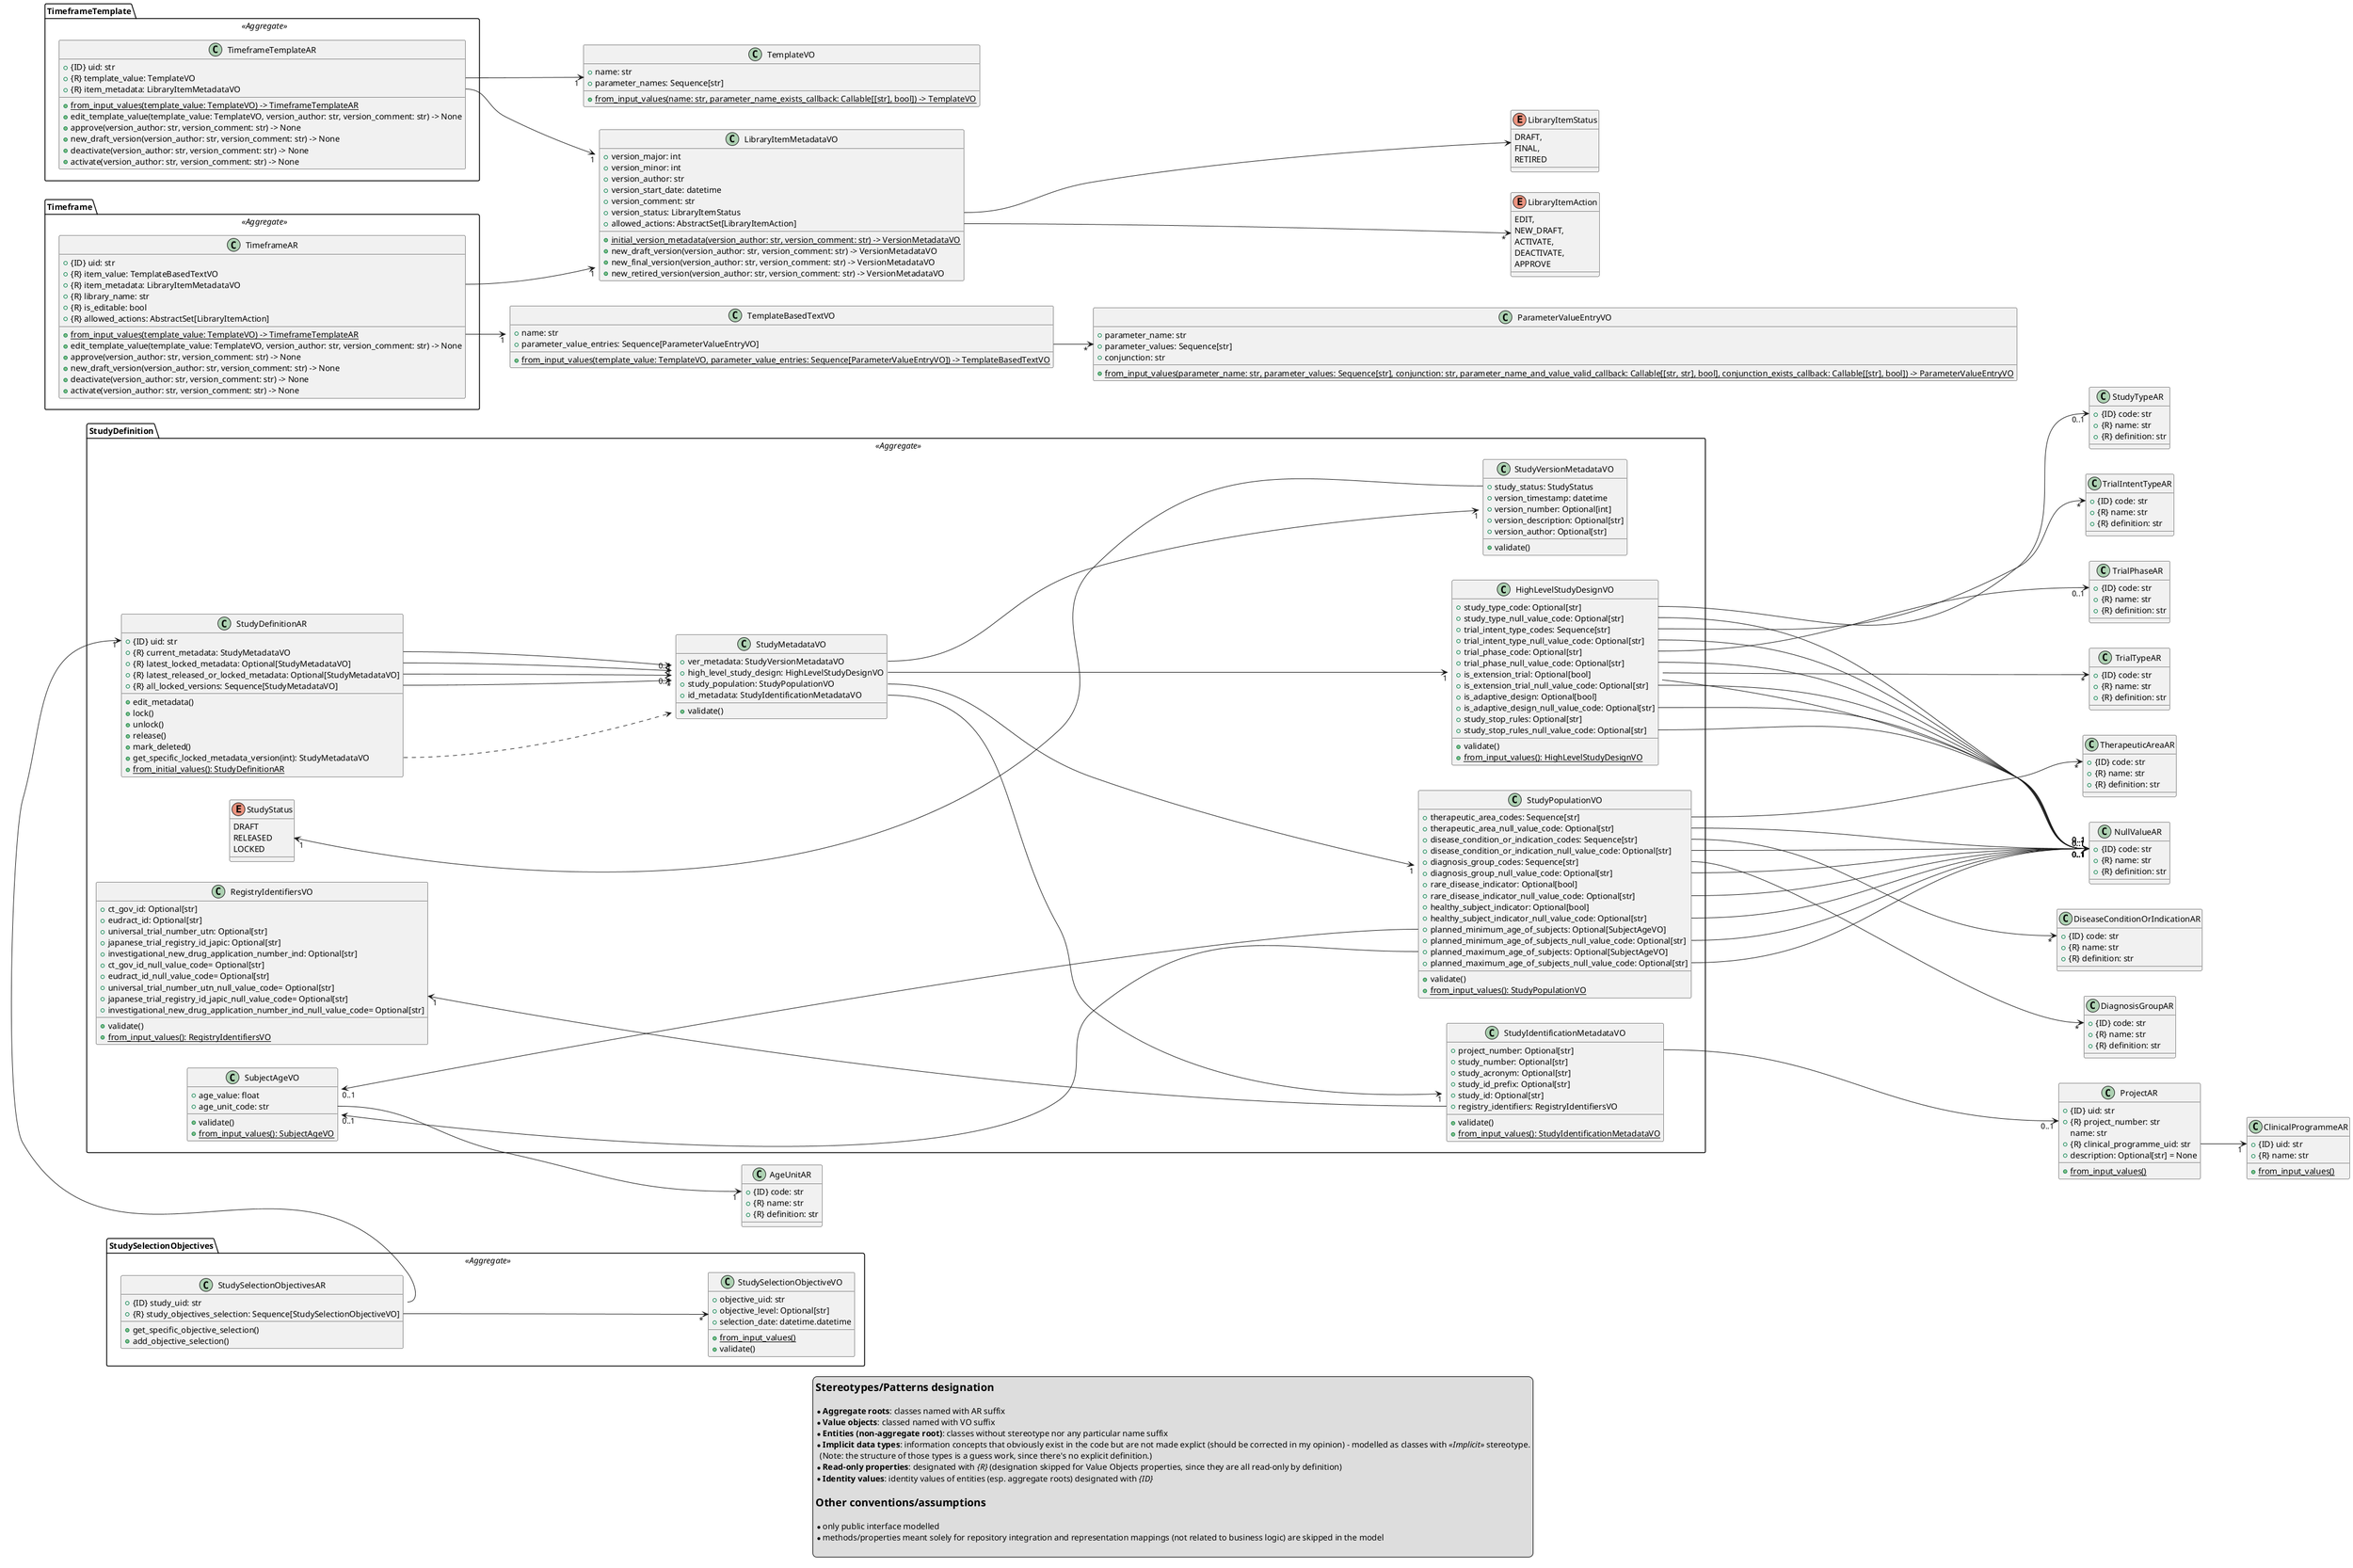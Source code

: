 @startuml domain_model

left to right direction

!procedure $simple_dictionary($dictionary_name) 

    class $dictionary_name {
        + {ID} code: str
        + {R} name: str
        + {R} definition: str
    }

!endprocedure

$simple_dictionary("TherapeuticAreaAR")
$simple_dictionary("DiagnosisGroupAR")
$simple_dictionary("DiseaseConditionOrIndicationAR")
$simple_dictionary("StudyTypeAR")
$simple_dictionary("TrialIntentTypeAR")
$simple_dictionary("TrialTypeAR")
$simple_dictionary("TrialPhaseAR")
$simple_dictionary("NullValueAR")
$simple_dictionary("AgeUnitAR")


class ClinicalProgrammeAR {
    + {ID} uid: str
    + {R} name: str
    + {static} from_input_values()
}

class ProjectAR {
    + {ID} uid: str
    + {R} project_number: str
    name: str
    + {R} clinical_programme_uid: str
    + description: Optional[str] = None
    + {static} from_input_values()
}
ProjectAR::clinical_programme_uid --> "1" ClinicalProgrammeAR::uid



package StudyDefinition <<Aggregate>> {

    enum StudyStatus {
        DRAFT
        RELEASED
        LOCKED
    }

    class StudyDefinitionAR {
        + {ID} uid: str
        + {R} current_metadata: StudyMetadataVO
        + {R} latest_locked_metadata: Optional[StudyMetadataVO]
        + {R} latest_released_or_locked_metadata: Optional[StudyMetadataVO]
        + {R} all_locked_versions: Sequence[StudyMetadataVO]
        + edit_metadata()
        + lock()
        + unlock()
        + release()
        + mark_deleted()
        + get_specific_locked_metadata_version(int): StudyMetadataVO
        + {static} from_initial_values(): StudyDefinitionAR
    }
    StudyDefinitionAR::current_metadata --> "1" StudyMetadataVO
    StudyDefinitionAR::latest_locked_metadata --> "0..1" StudyMetadataVO
    StudyDefinitionAR::latest_released_or_locked_metadata --> "0..1" StudyMetadataVO
    StudyDefinitionAR::all_locked_versions --> "*" StudyMetadataVO
    StudyDefinitionAR::get_specific_locked_metadata_version ..> StudyMetadataVO

    class StudyMetadataVO {
        + ver_metadata: StudyVersionMetadataVO
        + high_level_study_design: HighLevelStudyDesignVO
        + study_population: StudyPopulationVO
        + id_metadata: StudyIdentificationMetadataVO
        + validate()
    }
    StudyMetadataVO::ver_metadata --> "1" StudyVersionMetadataVO
    StudyMetadataVO::id_metadata --> "1" StudyIdentificationMetadataVO
    StudyMetadataVO::study_population --> "1" StudyPopulationVO 
    StudyMetadataVO::high_level_study_design --> "1" HighLevelStudyDesignVO

    class StudyVersionMetadataVO {
        + study_status: StudyStatus
        + version_timestamp: datetime
        + version_number: Optional[int]
        + version_description: Optional[str]
        + version_author: Optional[str]
        + validate()
    }
    StudyVersionMetadataVO::study_status -[norank]-> "1" StudyStatus
    'StudyStatus "1" <-- VersionMetadataVO::study_status

    class StudyIdentificationMetadataVO  {
        +   project_number: Optional[str]
        +   study_number: Optional[str]
        +   study_acronym: Optional[str]
        +   study_id_prefix: Optional[str]
        +   study_id: Optional[str]
        +   registry_identifiers: RegistryIdentifiersVO
        +   validate()
        +   {static} from_input_values(): StudyIdentificationMetadataVO
    }
    StudyIdentificationMetadataVO::project_number --> "0..1" ProjectAR::project_number
    StudyIdentificationMetadataVO::registry_identifiers -[norank]-> "1" RegistryIdentifiersVO

    class RegistryIdentifiersVO {
        + ct_gov_id: Optional[str]
        + eudract_id: Optional[str]
        + universal_trial_number_utn: Optional[str]
        + japanese_trial_registry_id_japic: Optional[str]
        + investigational_new_drug_application_number_ind: Optional[str]
        + ct_gov_id_null_value_code= Optional[str]
        + eudract_id_null_value_code= Optional[str]
        + universal_trial_number_utn_null_value_code= Optional[str]
        + japanese_trial_registry_id_japic_null_value_code= Optional[str]
        + investigational_new_drug_application_number_ind_null_value_code= Optional[str]
        + validate()
        + {static} from_input_values(): RegistryIdentifiersVO

    }


    class HighLevelStudyDesignVO {
            + study_type_code: Optional[str]
            + study_type_null_value_code: Optional[str]
            + trial_intent_type_codes: Sequence[str]
            + trial_intent_type_null_value_code: Optional[str]
            + trial_phase_code: Optional[str]
            + trial_phase_null_value_code: Optional[str]
            + is_extension_trial: Optional[bool]
            + is_extension_trial_null_value_code: Optional[str]
            + is_adaptive_design: Optional[bool]
            + is_adaptive_design_null_value_code: Optional[str]
            + study_stop_rules: Optional[str]
            + study_stop_rules_null_value_code: Optional[str]
            + validate()
            + {static} from_input_values(): HighLevelStudyDesignVO
    }
    HighLevelStudyDesignVO::study_stop_rules_null_value_code -[norank]-> "0..1" NullValueAR::code
    HighLevelStudyDesignVO::study_type_code --> "0..1" StudyTypeAR::code
    HighLevelStudyDesignVO::study_type_null_value_code --> "0..1" NullValueAR::code
    HighLevelStudyDesignVO::trial_phase_code --> "0..1" TrialPhaseAR::code
    HighLevelStudyDesignVO::trial_phase_null_value_code --> "0..1" NullValueAR::code
    HighLevelStudyDesignVO::trial_type_codes --> "*" TrialTypeAR::code
    HighLevelStudyDesignVO::trial_type_null_value_code --> "0..1" NullValueAR::code
    HighLevelStudyDesignVO::trial_intent_type_codes --> "*" TrialIntentTypeAR::code
    HighLevelStudyDesignVO::trial_intent_type_null_value_code --> "0..1" NullValueAR::code
    HighLevelStudyDesignVO::is_adaptive_design_null_value_code --> "0..1" NullValueAR::code
    HighLevelStudyDesignVO::is_extension_trial_null_value_code --> "0..1" NullValueAR::code


    class StudyPopulationVO {
        + therapeutic_area_codes: Sequence[str]
        + therapeutic_area_null_value_code: Optional[str]
        + disease_condition_or_indication_codes: Sequence[str]
        + disease_condition_or_indication_null_value_code: Optional[str]
        + diagnosis_group_codes: Sequence[str]
        + diagnosis_group_null_value_code: Optional[str]
        + rare_disease_indicator: Optional[bool]
        + rare_disease_indicator_null_value_code: Optional[str]
        + healthy_subject_indicator: Optional[bool]
        + healthy_subject_indicator_null_value_code: Optional[str]
        + planned_minimum_age_of_subjects: Optional[SubjectAgeVO]
        + planned_minimum_age_of_subjects_null_value_code: Optional[str]
        + planned_maximum_age_of_subjects: Optional[SubjectAgeVO]
        + planned_maximum_age_of_subjects_null_value_code: Optional[str]
        + validate()
        + {static} from_input_values(): StudyPopulationVO
    }
    StudyPopulationVO::therapeutic_area_null_value_code --> "0..1" NullValueAR::code
    StudyPopulationVO::therapeutic_area_codes --> "*" TherapeuticAreaAR::code
    StudyPopulationVO::diagnosis_group_null_value_code --> "0..1" NullValueAR::code
    StudyPopulationVO::diagnosis_group_codes --> "*" DiagnosisGroupAR::code
    StudyPopulationVO::disease_condition_or_indication_null_value_code --> "0..1" NullValueAR::code
    StudyPopulationVO::disease_condition_or_indication_codes --> "*" DiseaseConditionOrIndicationAR::code
    StudyPopulationVO::rare_disease_indicator_null_value_code --> "0..1" NullValueAR::code
    StudyPopulationVO::healthy_subject_indicator_null_value_code --> "0..1" NullValueAR::code
    StudyPopulationVO::planned_maximum_age_of_subjects_null_value_code --> "0..1" NullValueAR::code
    StudyPopulationVO::planned_minimum_age_of_subjects_null_value_code --> "0..1" NullValueAR::code
    StudyPopulationVO::planned_maximum_age_of_subjects -[norank]-> "0..1" SubjectAgeVO
    StudyPopulationVO::planned_minimum_age_of_subjects -[norank]-> "0..1" SubjectAgeVO


    class SubjectAgeVO {
        + age_value: float
        + age_unit_code: str
        + validate()
        + {static} from_input_values(): SubjectAgeVO
    }
    SubjectAgeVO::age_unit_code --> "1" AgeUnitAR::code

}

class TemplateVO {
    + name: str
    + parameter_names: Sequence[str]
    + {static} from_input_values(name: str, parameter_name_exists_callback: Callable[[str], bool]) -> TemplateVO
}

class LibraryItemMetadataVO {
    + version_major: int
    + version_minor: int
    + version_author: str
    + version_start_date: datetime
    + version_comment: str
    + version_status: LibraryItemStatus
    + allowed_actions: AbstractSet[LibraryItemAction]
    + {static} initial_version_metadata(version_author: str, version_comment: str) -> VersionMetadataVO
    + new_draft_version(version_author: str, version_comment: str) -> VersionMetadataVO
    + new_final_version(version_author: str, version_comment: str) -> VersionMetadataVO
    + new_retired_version(version_author: str, version_comment: str) -> VersionMetadataVO
}
LibraryItemMetadataVO::version_status --> LibraryItemStatus
LibraryItemMetadataVO::allowed_actions --> "*" LibraryItemAction

package TimeframeTemplate << Aggregate >> {

    class TimeframeTemplateAR {
        + {ID} uid: str
        + {R} template_value: TemplateVO
        + {R} item_metadata: LibraryItemMetadataVO
        + {static} from_input_values(template_value: TemplateVO) -> TimeframeTemplateAR
        + edit_template_value(template_value: TemplateVO, version_author: str, version_comment: str) -> None
        + approve(version_author: str, version_comment: str) -> None
        + new_draft_version(version_author: str, version_comment: str) -> None
        + deactivate(version_author: str, version_comment: str) -> None
        + activate(version_author: str, version_comment: str) -> None
    }
    TimeframeTemplateAR::template_value --> "1" TemplateVO
    TimeframeTemplateAR::item_metadata --> "1" LibraryItemMetadataVO

}

class ParameterValueEntryVO {
    + parameter_name: str
    + parameter_values: Sequence[str]
    + conjunction: str
    + {static} from_input_values(parameter_name: str, parameter_values: Sequence[str], conjunction: str, parameter_name_and_value_valid_callback: Callable[[str, str], bool], conjunction_exists_callback: Callable[[str], bool]) -> ParameterValueEntryVO
}


class TemplateBasedTextVO {
    + name: str
    + parameter_value_entries: Sequence[ParameterValueEntryVO]
    + {static} from_input_values(template_value: TemplateVO, parameter_value_entries: Sequence[ParameterValueEntryVO]) -> TemplateBasedTextVO
}
TemplateBasedTextVO::parameter_value_entries --> "*" ParameterValueEntryVO

enum LibraryItemAction {
    EDIT,
    NEW_DRAFT,
    ACTIVATE,
    DEACTIVATE,
    APPROVE
}

enum LibraryItemStatus {
    DRAFT,
    FINAL,
    RETIRED
}

package Timeframe << Aggregate >> {

    class TimeframeAR {
        + {ID} uid: str
        + {R} item_value: TemplateBasedTextVO
        + {R} item_metadata: LibraryItemMetadataVO
        + {R} library_name: str
        + {R} is_editable: bool
        + {R} allowed_actions: AbstractSet[LibraryItemAction]

        + {static} from_input_values(template_value: TemplateVO) -> TimeframeTemplateAR
        + edit_template_value(template_value: TemplateVO, version_author: str, version_comment: str) -> None
        + approve(version_author: str, version_comment: str) -> None
        + new_draft_version(version_author: str, version_comment: str) -> None
        + deactivate(version_author: str, version_comment: str) -> None
        + activate(version_author: str, version_comment: str) -> None
    }
    TimeframeAR::template_value --> "1" TemplateBasedTextVO
    TimeframeAR::item_metadata --> "1" LibraryItemMetadataVO


}


package StudySelectionObjectives <<Aggregate>> {

    class StudySelectionObjectiveVO {
        + objective_uid: str
        + objective_level: Optional[str]
        + selection_date: datetime.datetime

        + {static} from_input_values()
        + validate()
    }

    class StudySelectionObjectivesAR {
        + {ID} study_uid: str
        + {R} study_objectives_selection: Sequence[StudySelectionObjectiveVO]

        + get_specific_objective_selection()
        + add_objective_selection()
    }
    StudySelectionObjectivesAR::study_objectives_selection --> "*" StudySelectionObjectiveVO
    StudySelectionObjectivesAR::study_uid -> "1" StudyDefinitionAR::uid

}

legend
    = Stereotypes/Patterns designation

    * **Aggregate roots**: classes named with AR suffix
    * **Value objects**: classed named with VO suffix
    * **Entities (non-aggregate root)**: classes without stereotype nor any particular name suffix
    * **Implicit data types**: information concepts that obviously exist in the code but are not made explict (should be corrected in my opinion) - modelled as classes with //<<Implicit>>// stereotype.
      (Note: the structure of those types is a guess work, since there's no explicit definition.)
    * **Read-only properties**: designated with //{R}// (designation skipped for Value Objects properties, since they are all read-only by definition)
    * **Identity values**: identity values of entities (esp. aggregate roots) designated with //{ID}//

    = Other conventions/assumptions

    * only public interface modelled
    * methods/properties meant solely for repository integration and representation mappings (not related to business logic) are skipped in the model

end legend

@enduml